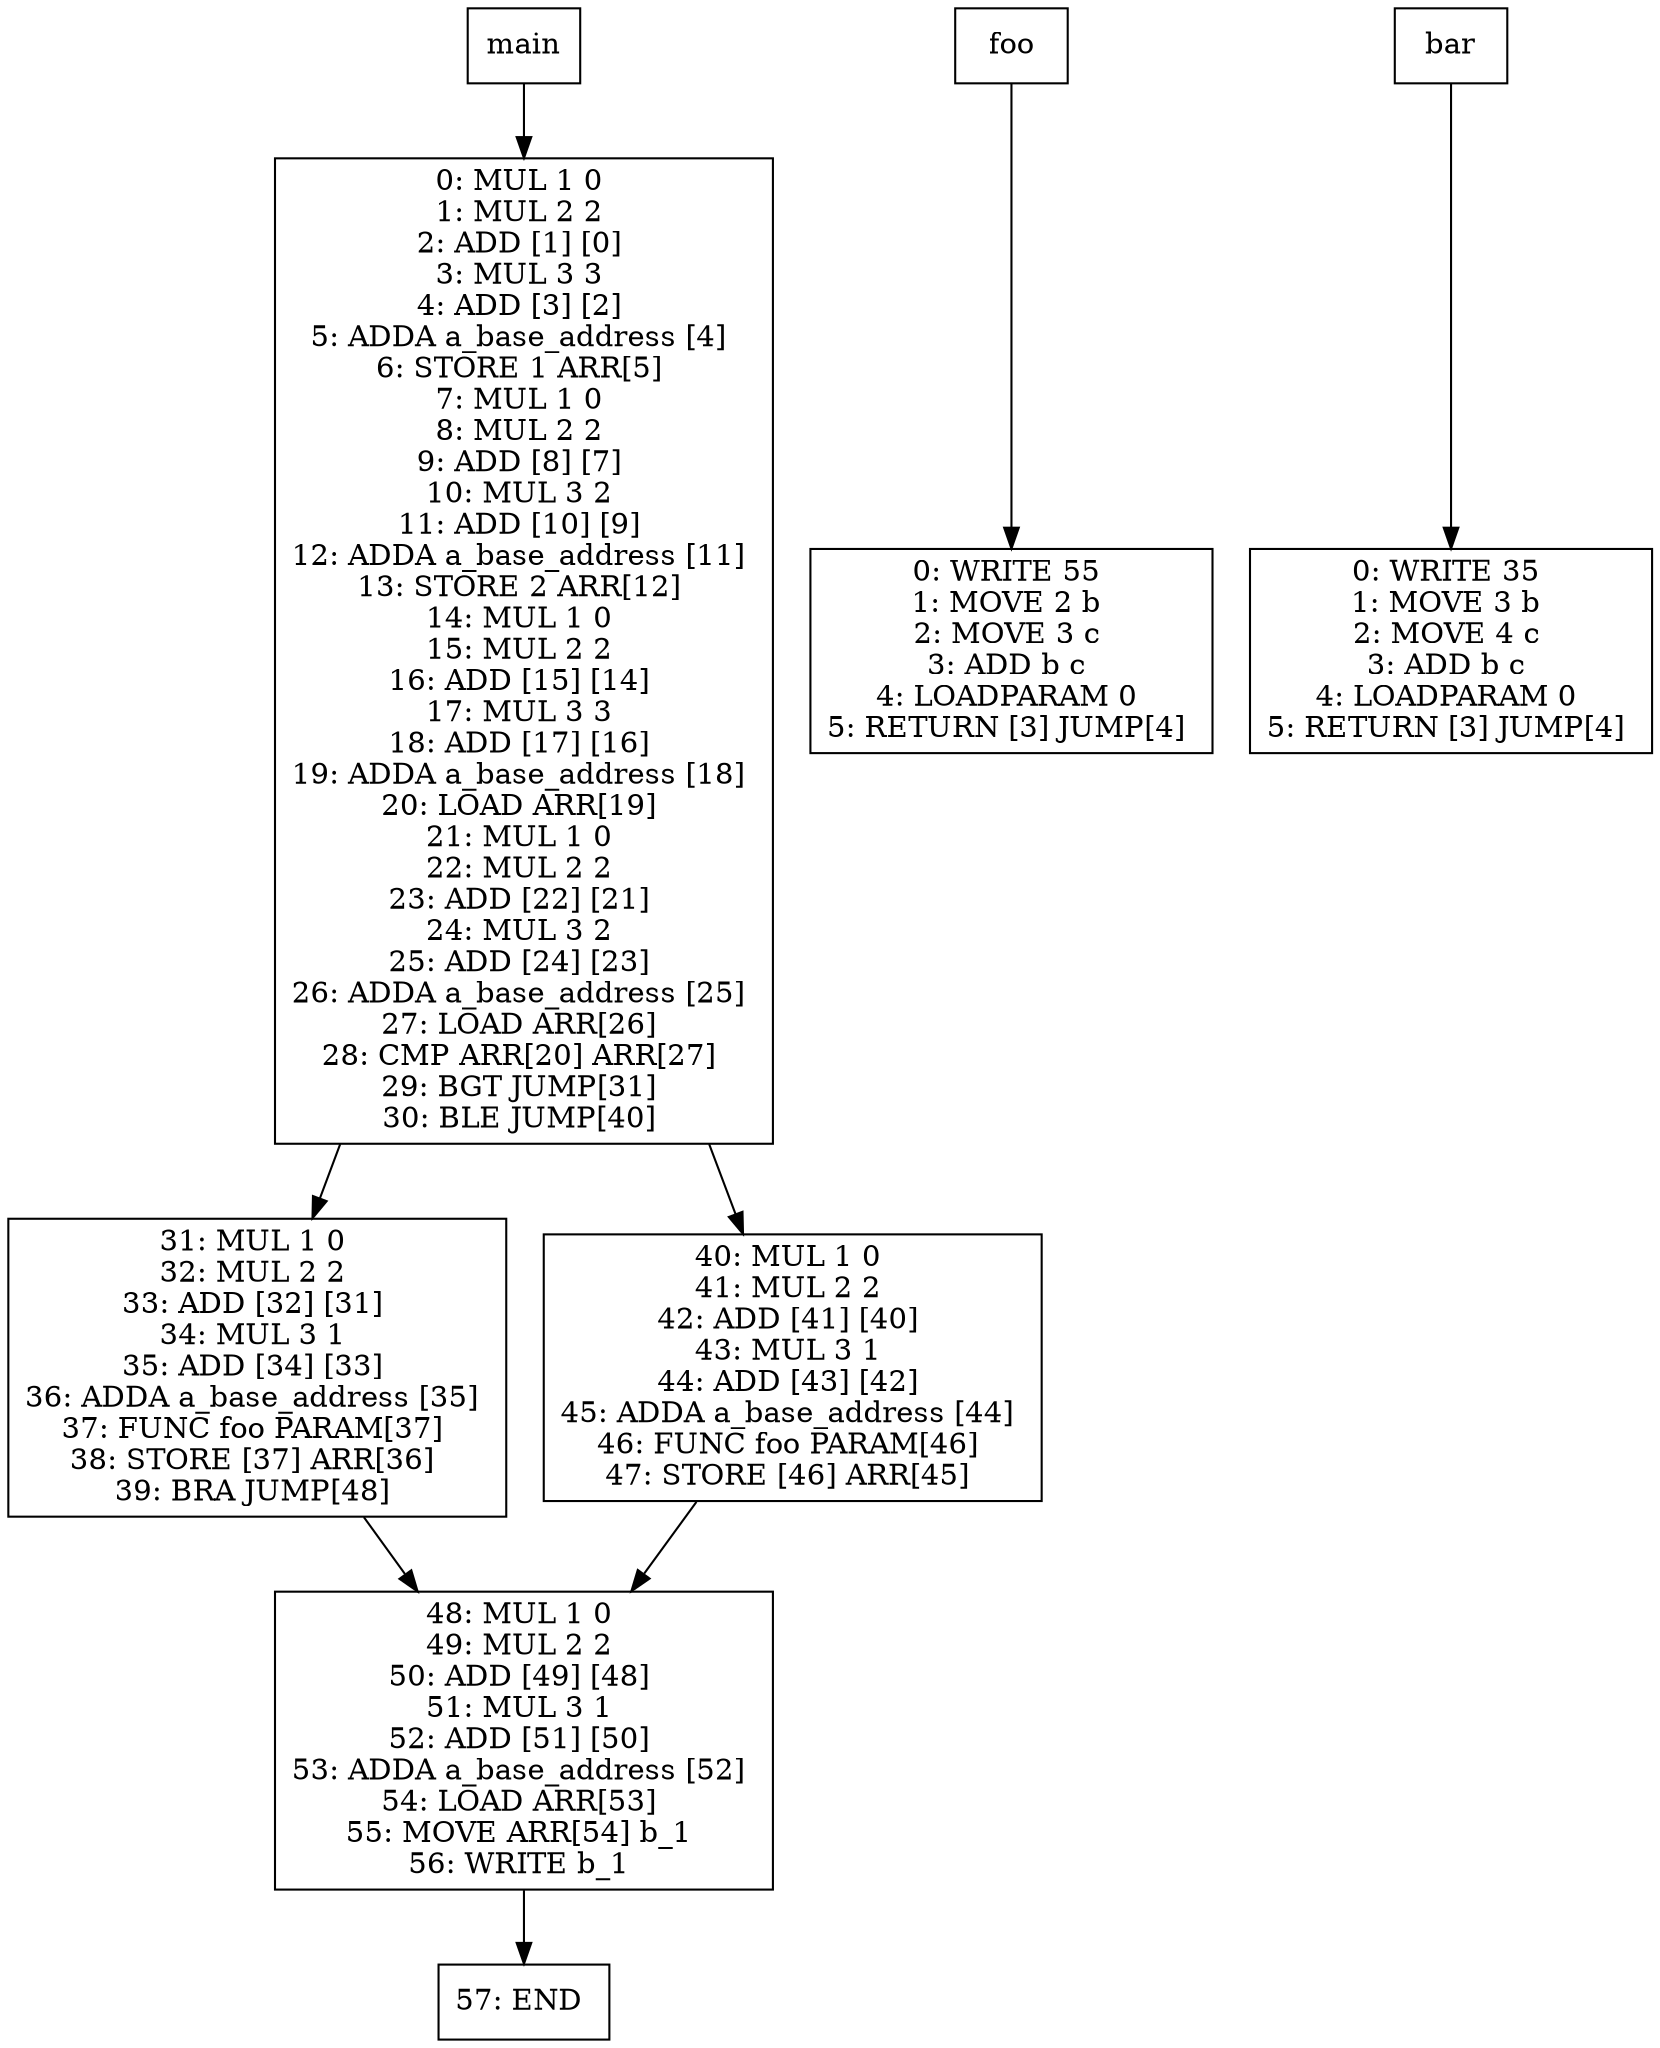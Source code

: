 digraph test003 {
node [shape=box]
1[label="main"]
1 -> 15
15[label="0: MUL 1 0 
1: MUL 2 2 
2: ADD [1] [0] 
3: MUL 3 3 
4: ADD [3] [2] 
5: ADDA a_base_address [4] 
6: STORE 1 ARR[5] 
7: MUL 1 0 
8: MUL 2 2 
9: ADD [8] [7] 
10: MUL 3 2 
11: ADD [10] [9] 
12: ADDA a_base_address [11] 
13: STORE 2 ARR[12] 
14: MUL 1 0 
15: MUL 2 2 
16: ADD [15] [14] 
17: MUL 3 3 
18: ADD [17] [16] 
19: ADDA a_base_address [18] 
20: LOAD ARR[19] 
21: MUL 1 0 
22: MUL 2 2 
23: ADD [22] [21] 
24: MUL 3 2 
25: ADD [24] [23] 
26: ADDA a_base_address [25] 
27: LOAD ARR[26] 
28: CMP ARR[20] ARR[27] 
29: BGT JUMP[31] 
30: BLE JUMP[40] 
"]
15 -> 19
19[label="31: MUL 1 0 
32: MUL 2 2 
33: ADD [32] [31] 
34: MUL 3 1 
35: ADD [34] [33] 
36: ADDA a_base_address [35] 
37: FUNC foo PARAM[37] 
38: STORE [37] ARR[36] 
39: BRA JUMP[48] 
"]
19 -> 18
18[label="48: MUL 1 0 
49: MUL 2 2 
50: ADD [49] [48] 
51: MUL 3 1 
52: ADD [51] [50] 
53: ADDA a_base_address [52] 
54: LOAD ARR[53] 
55: MOVE ARR[54] b_1 
56: WRITE b_1 
"]
18 -> 23
23[label="57: END 
"]
15 -> 20
20[label="40: MUL 1 0 
41: MUL 2 2 
42: ADD [41] [40] 
43: MUL 3 1 
44: ADD [43] [42] 
45: ADDA a_base_address [44] 
46: FUNC foo PARAM[46] 
47: STORE [46] ARR[45] 
"]
20 -> 18
5[label="foo"]
5 -> 6
6[label="0: WRITE 55 
1: MOVE 2 b 
2: MOVE 3 c 
3: ADD b c 
4: LOADPARAM 0 
5: RETURN [3] JUMP[4] 
"]
10[label="bar"]
10 -> 11
11[label="0: WRITE 35 
1: MOVE 3 b 
2: MOVE 4 c 
3: ADD b c 
4: LOADPARAM 0 
5: RETURN [3] JUMP[4] 
"]
}
